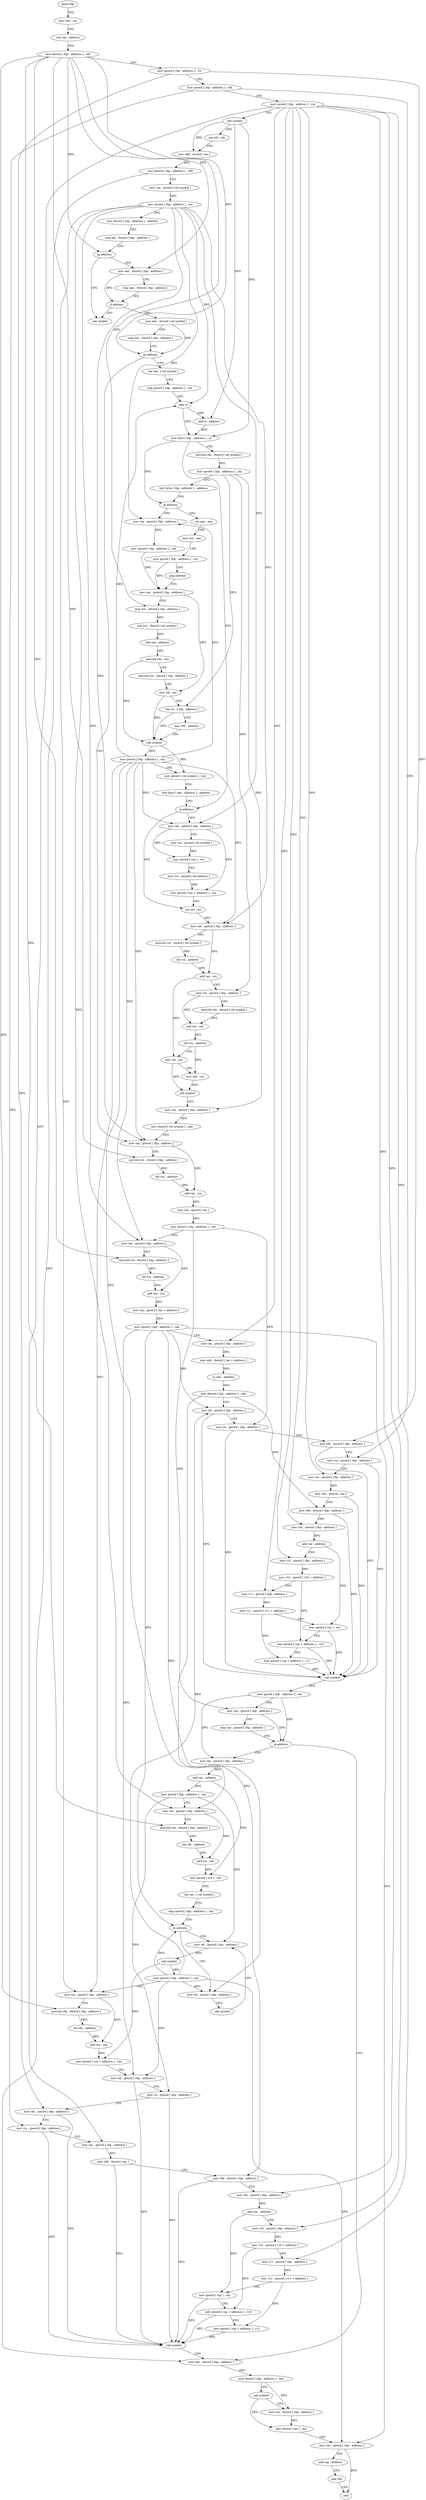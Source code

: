 digraph "func" {
"4234016" [label = "push rbp" ]
"4234017" [label = "mov rbp , rsp" ]
"4234020" [label = "sub rsp , address" ]
"4234027" [label = "mov dword [ rbp - address ] , edi" ]
"4234030" [label = "mov qword [ rbp - address ] , rsi" ]
"4234034" [label = "mov qword [ rbp - address ] , rdx" ]
"4234038" [label = "mov qword [ rbp - address ] , rcx" ]
"4234042" [label = "call symbol" ]
"4234047" [label = "xor edi , edi" ]
"4234049" [label = "mov r8d , dword [ rax ]" ]
"4234052" [label = "mov dword [ rbp - address ] , r8d" ]
"4234056" [label = "mov rax , qword [ rel symbol ]" ]
"4234063" [label = "mov qword [ rbp - address ] , rax" ]
"4234067" [label = "mov dword [ rbp - address ] , address" ]
"4234074" [label = "cmp edi , dword [ rbp - address ]" ]
"4234077" [label = "jg address" ]
"4234095" [label = "call symbol" ]
"4234083" [label = "mov eax , dword [ rbp - address ]" ]
"4234086" [label = "cmp eax , dword [ rbp - address ]" ]
"4234089" [label = "jl address" ]
"4234100" [label = "mov eax , dword [ rel symbol ]" ]
"4234106" [label = "cmp eax , dword [ rbp - address ]" ]
"4234109" [label = "jg address" ]
"4234323" [label = "mov rax , qword [ rbp - address ]" ]
"4234115" [label = "lea rax , [ rel symbol ]" ]
"4234327" [label = "movsxd rcx , dword [ rbp - address ]" ]
"4234331" [label = "shl rcx , address" ]
"4234335" [label = "add rax , rcx" ]
"4234338" [label = "mov rax , qword [ rax ]" ]
"4234341" [label = "mov qword [ rbp - address ] , rax" ]
"4234345" [label = "mov rax , qword [ rbp - address ]" ]
"4234349" [label = "movsxd rcx , dword [ rbp - address ]" ]
"4234353" [label = "shl rcx , address" ]
"4234357" [label = "add rax , rcx" ]
"4234360" [label = "mov rax , qword [ rax + address ]" ]
"4234364" [label = "mov qword [ rbp - address ] , rax" ]
"4234368" [label = "mov rax , qword [ rbp - address ]" ]
"4234372" [label = "mov edx , dword [ rax + address ]" ]
"4234375" [label = "or edx , address" ]
"4234378" [label = "mov dword [ rbp - address ] , edx" ]
"4234381" [label = "mov rdi , qword [ rbp - address ]" ]
"4234385" [label = "mov rsi , qword [ rbp - address ]" ]
"4234389" [label = "mov rdx , qword [ rbp - address ]" ]
"4234393" [label = "mov rcx , qword [ rbp - address ]" ]
"4234397" [label = "mov rax , qword [ rbp - address ]" ]
"4234401" [label = "mov r8d , dword [ rax ]" ]
"4234404" [label = "mov r9d , dword [ rbp - address ]" ]
"4234408" [label = "mov rax , qword [ rbp - address ]" ]
"4234412" [label = "add rax , address" ]
"4234418" [label = "mov r10 , qword [ rbp - address ]" ]
"4234422" [label = "mov r10 , qword [ r10 + address ]" ]
"4234426" [label = "mov r11 , qword [ rbp - address ]" ]
"4234430" [label = "mov r11 , qword [ r11 + address ]" ]
"4234434" [label = "mov qword [ rsp ] , rax" ]
"4234438" [label = "mov qword [ rsp + address ] , r10" ]
"4234443" [label = "mov qword [ rsp + address ] , r11" ]
"4234448" [label = "call symbol" ]
"4234453" [label = "mov qword [ rbp - address ] , rax" ]
"4234457" [label = "mov rax , qword [ rbp - address ]" ]
"4234461" [label = "cmp rax , qword [ rbp - address ]" ]
"4234465" [label = "ja address" ]
"4234633" [label = "mov eax , dword [ rbp - address ]" ]
"4234471" [label = "mov rax , qword [ rbp - address ]" ]
"4234122" [label = "cmp qword [ rbp - address ] , rax" ]
"4234126" [label = "sete cl" ]
"4234129" [label = "and cl , address" ]
"4234132" [label = "mov byte [ rbp - address ] , cl" ]
"4234135" [label = "movsxd rax , dword [ rel symbol ]" ]
"4234142" [label = "mov qword [ rbp - address ] , rax" ]
"4234146" [label = "test byte [ rbp - address ] , address" ]
"4234150" [label = "je address" ]
"4234169" [label = "mov rax , qword [ rbp - address ]" ]
"4234156" [label = "xor eax , eax" ]
"4234636" [label = "mov dword [ rbp - address ] , eax" ]
"4234639" [label = "call symbol" ]
"4234644" [label = "mov ecx , dword [ rbp - address ]" ]
"4234647" [label = "mov dword [ rax ] , ecx" ]
"4234649" [label = "mov rax , qword [ rbp - address ]" ]
"4234653" [label = "add rsp , address" ]
"4234660" [label = "pop rbp" ]
"4234661" [label = "retn" ]
"4234475" [label = "add rax , address" ]
"4234481" [label = "mov qword [ rbp - address ] , rax" ]
"4234485" [label = "mov rcx , qword [ rbp - address ]" ]
"4234489" [label = "movsxd rdx , dword [ rbp - address ]" ]
"4234493" [label = "shl rdx , address" ]
"4234497" [label = "add rcx , rdx" ]
"4234500" [label = "mov qword [ rcx ] , rax" ]
"4234503" [label = "lea rax , [ rel symbol ]" ]
"4234510" [label = "cmp qword [ rbp - address ] , rax" ]
"4234514" [label = "je address" ]
"4234529" [label = "mov rdi , qword [ rbp - address ]" ]
"4234520" [label = "mov rdi , qword [ rbp - address ]" ]
"4234173" [label = "mov qword [ rbp - address ] , rax" ]
"4234177" [label = "mov rax , qword [ rbp - address ]" ]
"4234158" [label = "mov ecx , eax" ]
"4234160" [label = "mov qword [ rbp - address ] , rcx" ]
"4234164" [label = "jmp address" ]
"4234533" [label = "call symbol" ]
"4234538" [label = "mov qword [ rbp - address ] , rax" ]
"4234542" [label = "mov rcx , qword [ rbp - address ]" ]
"4234546" [label = "movsxd rdx , dword [ rbp - address ]" ]
"4234550" [label = "shl rdx , address" ]
"4234554" [label = "add rcx , rdx" ]
"4234557" [label = "mov qword [ rcx + address ] , rax" ]
"4234561" [label = "mov rdi , qword [ rbp - address ]" ]
"4234565" [label = "mov rsi , qword [ rbp - address ]" ]
"4234569" [label = "mov rdx , qword [ rbp - address ]" ]
"4234573" [label = "mov rcx , qword [ rbp - address ]" ]
"4234577" [label = "mov rax , qword [ rbp - address ]" ]
"4234581" [label = "mov r8d , dword [ rax ]" ]
"4234584" [label = "mov r9d , dword [ rbp - address ]" ]
"4234588" [label = "mov rax , qword [ rbp - address ]" ]
"4234592" [label = "add rax , address" ]
"4234598" [label = "mov r10 , qword [ rbp - address ]" ]
"4234602" [label = "mov r10 , qword [ r10 + address ]" ]
"4234606" [label = "mov r11 , qword [ rbp - address ]" ]
"4234610" [label = "mov r11 , qword [ r11 + address ]" ]
"4234614" [label = "mov qword [ rsp ] , rax" ]
"4234618" [label = "mov qword [ rsp + address ] , r10" ]
"4234623" [label = "mov qword [ rsp + address ] , r11" ]
"4234628" [label = "call symbol" ]
"4234524" [label = "call symbol" ]
"4234264" [label = "xor esi , esi" ]
"4234266" [label = "mov rax , qword [ rbp - address ]" ]
"4234270" [label = "movsxd rcx , dword [ rel symbol ]" ]
"4234277" [label = "shl rcx , address" ]
"4234281" [label = "add rax , rcx" ]
"4234284" [label = "mov rcx , qword [ rbp - address ]" ]
"4234288" [label = "movsxd rdx , dword [ rel symbol ]" ]
"4234295" [label = "sub rcx , rdx" ]
"4234298" [label = "shl rcx , address" ]
"4234302" [label = "mov rdi , rax" ]
"4234305" [label = "mov rdx , rcx" ]
"4234308" [label = "call symbol" ]
"4234313" [label = "mov rax , qword [ rbp - address ]" ]
"4234317" [label = "mov dword [ rel symbol ] , eax" ]
"4234239" [label = "mov rax , qword [ rbp - address ]" ]
"4234243" [label = "mov rcx , qword [ rel symbol ]" ]
"4234250" [label = "mov qword [ rax ] , rcx" ]
"4234253" [label = "mov rcx , qword [ rel address ]" ]
"4234260" [label = "mov qword [ rax + address ] , rcx" ]
"4234181" [label = "mov ecx , dword [ rbp - address ]" ]
"4234184" [label = "sub ecx , dword [ rel symbol ]" ]
"4234190" [label = "add ecx , address" ]
"4234193" [label = "movsxd rdx , ecx" ]
"4234196" [label = "movsxd rcx , dword [ rbp - address ]" ]
"4234200" [label = "mov rdi , rax" ]
"4234203" [label = "lea rsi , [ rbp - address ]" ]
"4234207" [label = "mov r8d , address" ]
"4234213" [label = "call symbol" ]
"4234218" [label = "mov qword [ rbp - address ] , rax" ]
"4234222" [label = "mov qword [ rel symbol ] , rax" ]
"4234229" [label = "test byte [ rbp - address ] , address" ]
"4234233" [label = "je address" ]
"4234016" -> "4234017" [ label = "CFG" ]
"4234017" -> "4234020" [ label = "CFG" ]
"4234020" -> "4234027" [ label = "CFG" ]
"4234027" -> "4234030" [ label = "CFG" ]
"4234027" -> "4234077" [ label = "DFG" ]
"4234027" -> "4234083" [ label = "DFG" ]
"4234027" -> "4234109" [ label = "DFG" ]
"4234027" -> "4234327" [ label = "DFG" ]
"4234027" -> "4234349" [ label = "DFG" ]
"4234027" -> "4234489" [ label = "DFG" ]
"4234027" -> "4234546" [ label = "DFG" ]
"4234027" -> "4234181" [ label = "DFG" ]
"4234030" -> "4234034" [ label = "CFG" ]
"4234030" -> "4234389" [ label = "DFG" ]
"4234030" -> "4234569" [ label = "DFG" ]
"4234034" -> "4234038" [ label = "CFG" ]
"4234034" -> "4234393" [ label = "DFG" ]
"4234034" -> "4234573" [ label = "DFG" ]
"4234038" -> "4234042" [ label = "CFG" ]
"4234038" -> "4234368" [ label = "DFG" ]
"4234038" -> "4234397" [ label = "DFG" ]
"4234038" -> "4234408" [ label = "DFG" ]
"4234038" -> "4234418" [ label = "DFG" ]
"4234038" -> "4234426" [ label = "DFG" ]
"4234038" -> "4234577" [ label = "DFG" ]
"4234038" -> "4234588" [ label = "DFG" ]
"4234038" -> "4234598" [ label = "DFG" ]
"4234038" -> "4234606" [ label = "DFG" ]
"4234042" -> "4234047" [ label = "CFG" ]
"4234042" -> "4234049" [ label = "DFG" ]
"4234042" -> "4234129" [ label = "DFG" ]
"4234042" -> "4234132" [ label = "DFG" ]
"4234047" -> "4234049" [ label = "CFG" ]
"4234049" -> "4234052" [ label = "DFG" ]
"4234052" -> "4234056" [ label = "CFG" ]
"4234052" -> "4234633" [ label = "DFG" ]
"4234056" -> "4234063" [ label = "DFG" ]
"4234063" -> "4234067" [ label = "CFG" ]
"4234063" -> "4234323" [ label = "DFG" ]
"4234063" -> "4234345" [ label = "DFG" ]
"4234063" -> "4234126" [ label = "DFG" ]
"4234063" -> "4234485" [ label = "DFG" ]
"4234063" -> "4234169" [ label = "DFG" ]
"4234063" -> "4234542" [ label = "DFG" ]
"4234063" -> "4234266" [ label = "DFG" ]
"4234063" -> "4234239" [ label = "DFG" ]
"4234067" -> "4234074" [ label = "CFG" ]
"4234074" -> "4234077" [ label = "CFG" ]
"4234077" -> "4234095" [ label = "CFG" ]
"4234077" -> "4234083" [ label = "CFG" ]
"4234083" -> "4234086" [ label = "CFG" ]
"4234083" -> "4234089" [ label = "DFG" ]
"4234086" -> "4234089" [ label = "CFG" ]
"4234089" -> "4234100" [ label = "CFG" ]
"4234089" -> "4234095" [ label = "CFG" ]
"4234100" -> "4234106" [ label = "CFG" ]
"4234100" -> "4234109" [ label = "DFG" ]
"4234106" -> "4234109" [ label = "CFG" ]
"4234109" -> "4234323" [ label = "CFG" ]
"4234109" -> "4234115" [ label = "CFG" ]
"4234323" -> "4234327" [ label = "CFG" ]
"4234323" -> "4234335" [ label = "DFG" ]
"4234115" -> "4234122" [ label = "CFG" ]
"4234327" -> "4234331" [ label = "DFG" ]
"4234331" -> "4234335" [ label = "DFG" ]
"4234335" -> "4234338" [ label = "DFG" ]
"4234338" -> "4234341" [ label = "DFG" ]
"4234341" -> "4234345" [ label = "CFG" ]
"4234341" -> "4234385" [ label = "DFG" ]
"4234341" -> "4234457" [ label = "DFG" ]
"4234345" -> "4234349" [ label = "CFG" ]
"4234345" -> "4234357" [ label = "DFG" ]
"4234349" -> "4234353" [ label = "DFG" ]
"4234353" -> "4234357" [ label = "DFG" ]
"4234357" -> "4234360" [ label = "DFG" ]
"4234360" -> "4234364" [ label = "DFG" ]
"4234364" -> "4234368" [ label = "CFG" ]
"4234364" -> "4234381" [ label = "DFG" ]
"4234364" -> "4234649" [ label = "DFG" ]
"4234364" -> "4234514" [ label = "DFG" ]
"4234364" -> "4234561" [ label = "DFG" ]
"4234364" -> "4234520" [ label = "DFG" ]
"4234368" -> "4234372" [ label = "DFG" ]
"4234372" -> "4234375" [ label = "DFG" ]
"4234375" -> "4234378" [ label = "DFG" ]
"4234378" -> "4234381" [ label = "CFG" ]
"4234378" -> "4234404" [ label = "DFG" ]
"4234378" -> "4234584" [ label = "DFG" ]
"4234381" -> "4234385" [ label = "CFG" ]
"4234381" -> "4234448" [ label = "DFG" ]
"4234385" -> "4234389" [ label = "CFG" ]
"4234385" -> "4234448" [ label = "DFG" ]
"4234389" -> "4234393" [ label = "CFG" ]
"4234389" -> "4234448" [ label = "DFG" ]
"4234393" -> "4234397" [ label = "CFG" ]
"4234393" -> "4234448" [ label = "DFG" ]
"4234397" -> "4234401" [ label = "DFG" ]
"4234401" -> "4234404" [ label = "CFG" ]
"4234401" -> "4234448" [ label = "DFG" ]
"4234404" -> "4234408" [ label = "CFG" ]
"4234404" -> "4234448" [ label = "DFG" ]
"4234408" -> "4234412" [ label = "DFG" ]
"4234412" -> "4234418" [ label = "CFG" ]
"4234412" -> "4234434" [ label = "DFG" ]
"4234418" -> "4234422" [ label = "DFG" ]
"4234422" -> "4234426" [ label = "CFG" ]
"4234422" -> "4234438" [ label = "DFG" ]
"4234426" -> "4234430" [ label = "DFG" ]
"4234430" -> "4234434" [ label = "CFG" ]
"4234430" -> "4234443" [ label = "DFG" ]
"4234434" -> "4234438" [ label = "CFG" ]
"4234434" -> "4234448" [ label = "DFG" ]
"4234438" -> "4234443" [ label = "CFG" ]
"4234438" -> "4234448" [ label = "DFG" ]
"4234443" -> "4234448" [ label = "DFG" ]
"4234448" -> "4234453" [ label = "DFG" ]
"4234453" -> "4234457" [ label = "CFG" ]
"4234453" -> "4234465" [ label = "DFG" ]
"4234453" -> "4234471" [ label = "DFG" ]
"4234457" -> "4234461" [ label = "CFG" ]
"4234457" -> "4234465" [ label = "DFG" ]
"4234461" -> "4234465" [ label = "CFG" ]
"4234465" -> "4234633" [ label = "CFG" ]
"4234465" -> "4234471" [ label = "CFG" ]
"4234633" -> "4234636" [ label = "DFG" ]
"4234471" -> "4234475" [ label = "DFG" ]
"4234122" -> "4234126" [ label = "CFG" ]
"4234126" -> "4234129" [ label = "DFG" ]
"4234126" -> "4234132" [ label = "DFG" ]
"4234129" -> "4234132" [ label = "DFG" ]
"4234132" -> "4234135" [ label = "CFG" ]
"4234132" -> "4234150" [ label = "DFG" ]
"4234132" -> "4234233" [ label = "DFG" ]
"4234135" -> "4234142" [ label = "DFG" ]
"4234142" -> "4234146" [ label = "CFG" ]
"4234142" -> "4234284" [ label = "DFG" ]
"4234142" -> "4234313" [ label = "DFG" ]
"4234142" -> "4234203" [ label = "DFG" ]
"4234146" -> "4234150" [ label = "CFG" ]
"4234150" -> "4234169" [ label = "CFG" ]
"4234150" -> "4234156" [ label = "CFG" ]
"4234169" -> "4234173" [ label = "DFG" ]
"4234156" -> "4234158" [ label = "CFG" ]
"4234636" -> "4234639" [ label = "CFG" ]
"4234636" -> "4234644" [ label = "DFG" ]
"4234639" -> "4234644" [ label = "CFG" ]
"4234639" -> "4234647" [ label = "DFG" ]
"4234644" -> "4234647" [ label = "DFG" ]
"4234647" -> "4234649" [ label = "CFG" ]
"4234649" -> "4234653" [ label = "CFG" ]
"4234649" -> "4234661" [ label = "DFG" ]
"4234653" -> "4234660" [ label = "CFG" ]
"4234660" -> "4234661" [ label = "CFG" ]
"4234475" -> "4234481" [ label = "DFG" ]
"4234475" -> "4234500" [ label = "DFG" ]
"4234481" -> "4234485" [ label = "CFG" ]
"4234481" -> "4234529" [ label = "DFG" ]
"4234481" -> "4234565" [ label = "DFG" ]
"4234485" -> "4234489" [ label = "CFG" ]
"4234485" -> "4234497" [ label = "DFG" ]
"4234489" -> "4234493" [ label = "DFG" ]
"4234493" -> "4234497" [ label = "DFG" ]
"4234497" -> "4234500" [ label = "DFG" ]
"4234500" -> "4234503" [ label = "CFG" ]
"4234503" -> "4234510" [ label = "CFG" ]
"4234510" -> "4234514" [ label = "CFG" ]
"4234514" -> "4234529" [ label = "CFG" ]
"4234514" -> "4234520" [ label = "CFG" ]
"4234529" -> "4234533" [ label = "DFG" ]
"4234520" -> "4234524" [ label = "DFG" ]
"4234173" -> "4234177" [ label = "DFG" ]
"4234177" -> "4234181" [ label = "CFG" ]
"4234177" -> "4234200" [ label = "DFG" ]
"4234158" -> "4234160" [ label = "CFG" ]
"4234160" -> "4234164" [ label = "CFG" ]
"4234160" -> "4234177" [ label = "DFG" ]
"4234164" -> "4234177" [ label = "CFG" ]
"4234533" -> "4234538" [ label = "DFG" ]
"4234533" -> "4234557" [ label = "DFG" ]
"4234538" -> "4234542" [ label = "CFG" ]
"4234538" -> "4234381" [ label = "DFG" ]
"4234538" -> "4234649" [ label = "DFG" ]
"4234538" -> "4234514" [ label = "DFG" ]
"4234538" -> "4234561" [ label = "DFG" ]
"4234538" -> "4234520" [ label = "DFG" ]
"4234542" -> "4234546" [ label = "CFG" ]
"4234542" -> "4234554" [ label = "DFG" ]
"4234546" -> "4234550" [ label = "DFG" ]
"4234550" -> "4234554" [ label = "DFG" ]
"4234554" -> "4234557" [ label = "DFG" ]
"4234557" -> "4234561" [ label = "CFG" ]
"4234561" -> "4234565" [ label = "CFG" ]
"4234561" -> "4234628" [ label = "DFG" ]
"4234565" -> "4234569" [ label = "CFG" ]
"4234565" -> "4234628" [ label = "DFG" ]
"4234569" -> "4234573" [ label = "CFG" ]
"4234569" -> "4234628" [ label = "DFG" ]
"4234573" -> "4234577" [ label = "CFG" ]
"4234573" -> "4234628" [ label = "DFG" ]
"4234577" -> "4234581" [ label = "DFG" ]
"4234581" -> "4234584" [ label = "CFG" ]
"4234581" -> "4234628" [ label = "DFG" ]
"4234584" -> "4234588" [ label = "CFG" ]
"4234584" -> "4234628" [ label = "DFG" ]
"4234588" -> "4234592" [ label = "DFG" ]
"4234592" -> "4234598" [ label = "CFG" ]
"4234592" -> "4234614" [ label = "DFG" ]
"4234598" -> "4234602" [ label = "DFG" ]
"4234602" -> "4234606" [ label = "CFG" ]
"4234602" -> "4234618" [ label = "DFG" ]
"4234606" -> "4234610" [ label = "DFG" ]
"4234610" -> "4234614" [ label = "CFG" ]
"4234610" -> "4234623" [ label = "DFG" ]
"4234614" -> "4234618" [ label = "CFG" ]
"4234614" -> "4234628" [ label = "DFG" ]
"4234618" -> "4234623" [ label = "CFG" ]
"4234618" -> "4234628" [ label = "DFG" ]
"4234623" -> "4234628" [ label = "DFG" ]
"4234628" -> "4234633" [ label = "CFG" ]
"4234524" -> "4234529" [ label = "CFG" ]
"4234264" -> "4234266" [ label = "CFG" ]
"4234266" -> "4234270" [ label = "CFG" ]
"4234266" -> "4234281" [ label = "DFG" ]
"4234270" -> "4234277" [ label = "DFG" ]
"4234277" -> "4234281" [ label = "DFG" ]
"4234281" -> "4234284" [ label = "CFG" ]
"4234281" -> "4234302" [ label = "DFG" ]
"4234284" -> "4234288" [ label = "CFG" ]
"4234284" -> "4234295" [ label = "DFG" ]
"4234288" -> "4234295" [ label = "DFG" ]
"4234295" -> "4234298" [ label = "DFG" ]
"4234298" -> "4234302" [ label = "CFG" ]
"4234298" -> "4234305" [ label = "DFG" ]
"4234302" -> "4234305" [ label = "CFG" ]
"4234302" -> "4234308" [ label = "DFG" ]
"4234305" -> "4234308" [ label = "DFG" ]
"4234308" -> "4234313" [ label = "CFG" ]
"4234313" -> "4234317" [ label = "DFG" ]
"4234317" -> "4234323" [ label = "CFG" ]
"4234239" -> "4234243" [ label = "CFG" ]
"4234239" -> "4234250" [ label = "DFG" ]
"4234239" -> "4234260" [ label = "DFG" ]
"4234243" -> "4234250" [ label = "DFG" ]
"4234250" -> "4234253" [ label = "CFG" ]
"4234253" -> "4234260" [ label = "DFG" ]
"4234260" -> "4234264" [ label = "CFG" ]
"4234181" -> "4234184" [ label = "DFG" ]
"4234184" -> "4234190" [ label = "DFG" ]
"4234190" -> "4234193" [ label = "DFG" ]
"4234193" -> "4234196" [ label = "CFG" ]
"4234193" -> "4234213" [ label = "DFG" ]
"4234196" -> "4234200" [ label = "CFG" ]
"4234200" -> "4234203" [ label = "CFG" ]
"4234200" -> "4234213" [ label = "DFG" ]
"4234203" -> "4234207" [ label = "CFG" ]
"4234203" -> "4234213" [ label = "DFG" ]
"4234207" -> "4234213" [ label = "CFG" ]
"4234213" -> "4234218" [ label = "DFG" ]
"4234213" -> "4234222" [ label = "DFG" ]
"4234218" -> "4234222" [ label = "CFG" ]
"4234218" -> "4234323" [ label = "DFG" ]
"4234218" -> "4234345" [ label = "DFG" ]
"4234218" -> "4234126" [ label = "DFG" ]
"4234218" -> "4234485" [ label = "DFG" ]
"4234218" -> "4234169" [ label = "DFG" ]
"4234218" -> "4234542" [ label = "DFG" ]
"4234218" -> "4234266" [ label = "DFG" ]
"4234218" -> "4234239" [ label = "DFG" ]
"4234222" -> "4234229" [ label = "CFG" ]
"4234229" -> "4234233" [ label = "CFG" ]
"4234233" -> "4234264" [ label = "CFG" ]
"4234233" -> "4234239" [ label = "CFG" ]
}
